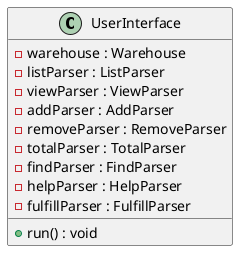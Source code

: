 @startuml
'https://plantuml.com/class-diagram
Class UserInterface {
    -warehouse : Warehouse
    -listParser : ListParser
    -viewParser : ViewParser
    -addParser : AddParser
    -removeParser : RemoveParser
    -totalParser : TotalParser
    -findParser : FindParser
    -helpParser : HelpParser
    -fulfillParser : FulfillParser
    +run() : void
}
@enduml